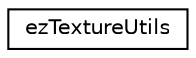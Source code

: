 digraph "Graphical Class Hierarchy"
{
 // LATEX_PDF_SIZE
  edge [fontname="Helvetica",fontsize="10",labelfontname="Helvetica",labelfontsize="10"];
  node [fontname="Helvetica",fontsize="10",shape=record];
  rankdir="LR";
  Node0 [label="ezTextureUtils",height=0.2,width=0.4,color="black", fillcolor="white", style="filled",URL="$d9/ddf/structez_texture_utils.htm",tooltip=" "];
}
